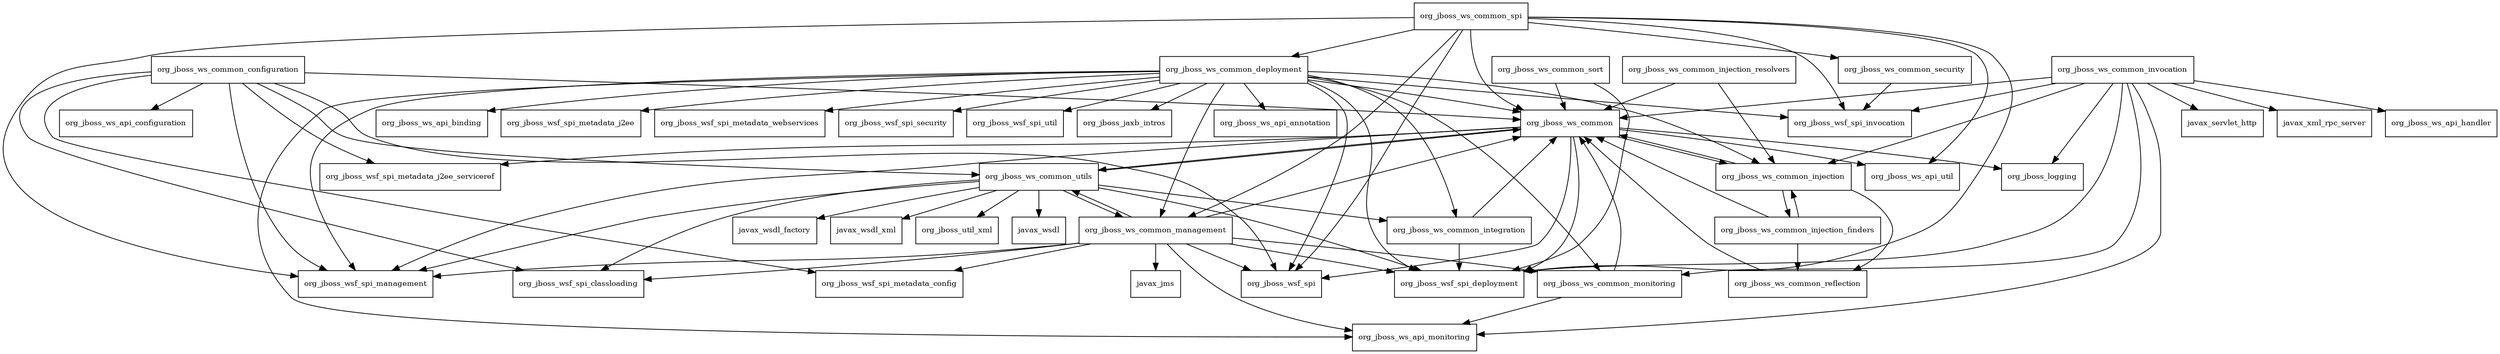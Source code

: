 digraph jbossws_common_2_3_0_Final_redhat_1_package_dependencies {
  node [shape = box, fontsize=10.0];
  org_jboss_ws_common -> org_jboss_logging;
  org_jboss_ws_common -> org_jboss_ws_api_util;
  org_jboss_ws_common -> org_jboss_ws_common_injection;
  org_jboss_ws_common -> org_jboss_ws_common_utils;
  org_jboss_ws_common -> org_jboss_wsf_spi;
  org_jboss_ws_common -> org_jboss_wsf_spi_deployment;
  org_jboss_ws_common -> org_jboss_wsf_spi_management;
  org_jboss_ws_common -> org_jboss_wsf_spi_metadata_j2ee_serviceref;
  org_jboss_ws_common_configuration -> org_jboss_ws_api_configuration;
  org_jboss_ws_common_configuration -> org_jboss_ws_common;
  org_jboss_ws_common_configuration -> org_jboss_ws_common_utils;
  org_jboss_ws_common_configuration -> org_jboss_wsf_spi;
  org_jboss_ws_common_configuration -> org_jboss_wsf_spi_classloading;
  org_jboss_ws_common_configuration -> org_jboss_wsf_spi_management;
  org_jboss_ws_common_configuration -> org_jboss_wsf_spi_metadata_config;
  org_jboss_ws_common_configuration -> org_jboss_wsf_spi_metadata_j2ee_serviceref;
  org_jboss_ws_common_deployment -> org_jboss_jaxb_intros;
  org_jboss_ws_common_deployment -> org_jboss_ws_api_annotation;
  org_jboss_ws_common_deployment -> org_jboss_ws_api_binding;
  org_jboss_ws_common_deployment -> org_jboss_ws_api_monitoring;
  org_jboss_ws_common_deployment -> org_jboss_ws_common;
  org_jboss_ws_common_deployment -> org_jboss_ws_common_injection;
  org_jboss_ws_common_deployment -> org_jboss_ws_common_integration;
  org_jboss_ws_common_deployment -> org_jboss_ws_common_management;
  org_jboss_ws_common_deployment -> org_jboss_ws_common_monitoring;
  org_jboss_ws_common_deployment -> org_jboss_wsf_spi;
  org_jboss_ws_common_deployment -> org_jboss_wsf_spi_deployment;
  org_jboss_ws_common_deployment -> org_jboss_wsf_spi_invocation;
  org_jboss_ws_common_deployment -> org_jboss_wsf_spi_management;
  org_jboss_ws_common_deployment -> org_jboss_wsf_spi_metadata_j2ee;
  org_jboss_ws_common_deployment -> org_jboss_wsf_spi_metadata_webservices;
  org_jboss_ws_common_deployment -> org_jboss_wsf_spi_security;
  org_jboss_ws_common_deployment -> org_jboss_wsf_spi_util;
  org_jboss_ws_common_injection -> org_jboss_ws_common;
  org_jboss_ws_common_injection -> org_jboss_ws_common_injection_finders;
  org_jboss_ws_common_injection -> org_jboss_ws_common_reflection;
  org_jboss_ws_common_injection_finders -> org_jboss_ws_common;
  org_jboss_ws_common_injection_finders -> org_jboss_ws_common_injection;
  org_jboss_ws_common_injection_finders -> org_jboss_ws_common_reflection;
  org_jboss_ws_common_injection_resolvers -> org_jboss_ws_common;
  org_jboss_ws_common_injection_resolvers -> org_jboss_ws_common_injection;
  org_jboss_ws_common_integration -> org_jboss_ws_common;
  org_jboss_ws_common_integration -> org_jboss_wsf_spi_deployment;
  org_jboss_ws_common_invocation -> javax_servlet_http;
  org_jboss_ws_common_invocation -> javax_xml_rpc_server;
  org_jboss_ws_common_invocation -> org_jboss_logging;
  org_jboss_ws_common_invocation -> org_jboss_ws_api_handler;
  org_jboss_ws_common_invocation -> org_jboss_ws_api_monitoring;
  org_jboss_ws_common_invocation -> org_jboss_ws_common;
  org_jboss_ws_common_invocation -> org_jboss_ws_common_injection;
  org_jboss_ws_common_invocation -> org_jboss_ws_common_monitoring;
  org_jboss_ws_common_invocation -> org_jboss_wsf_spi_deployment;
  org_jboss_ws_common_invocation -> org_jboss_wsf_spi_invocation;
  org_jboss_ws_common_management -> javax_jms;
  org_jboss_ws_common_management -> org_jboss_ws_api_monitoring;
  org_jboss_ws_common_management -> org_jboss_ws_common;
  org_jboss_ws_common_management -> org_jboss_ws_common_monitoring;
  org_jboss_ws_common_management -> org_jboss_ws_common_utils;
  org_jboss_ws_common_management -> org_jboss_wsf_spi;
  org_jboss_ws_common_management -> org_jboss_wsf_spi_classloading;
  org_jboss_ws_common_management -> org_jboss_wsf_spi_deployment;
  org_jboss_ws_common_management -> org_jboss_wsf_spi_management;
  org_jboss_ws_common_management -> org_jboss_wsf_spi_metadata_config;
  org_jboss_ws_common_monitoring -> org_jboss_ws_api_monitoring;
  org_jboss_ws_common_monitoring -> org_jboss_ws_common;
  org_jboss_ws_common_reflection -> org_jboss_ws_common;
  org_jboss_ws_common_security -> org_jboss_wsf_spi_invocation;
  org_jboss_ws_common_sort -> org_jboss_ws_common;
  org_jboss_ws_common_sort -> org_jboss_wsf_spi_deployment;
  org_jboss_ws_common_spi -> org_jboss_ws_api_util;
  org_jboss_ws_common_spi -> org_jboss_ws_common;
  org_jboss_ws_common_spi -> org_jboss_ws_common_deployment;
  org_jboss_ws_common_spi -> org_jboss_ws_common_management;
  org_jboss_ws_common_spi -> org_jboss_ws_common_security;
  org_jboss_ws_common_spi -> org_jboss_wsf_spi;
  org_jboss_ws_common_spi -> org_jboss_wsf_spi_deployment;
  org_jboss_ws_common_spi -> org_jboss_wsf_spi_invocation;
  org_jboss_ws_common_spi -> org_jboss_wsf_spi_management;
  org_jboss_ws_common_utils -> javax_wsdl;
  org_jboss_ws_common_utils -> javax_wsdl_factory;
  org_jboss_ws_common_utils -> javax_wsdl_xml;
  org_jboss_ws_common_utils -> org_jboss_util_xml;
  org_jboss_ws_common_utils -> org_jboss_ws_common;
  org_jboss_ws_common_utils -> org_jboss_ws_common_integration;
  org_jboss_ws_common_utils -> org_jboss_ws_common_management;
  org_jboss_ws_common_utils -> org_jboss_wsf_spi_classloading;
  org_jboss_ws_common_utils -> org_jboss_wsf_spi_deployment;
  org_jboss_ws_common_utils -> org_jboss_wsf_spi_management;
}
